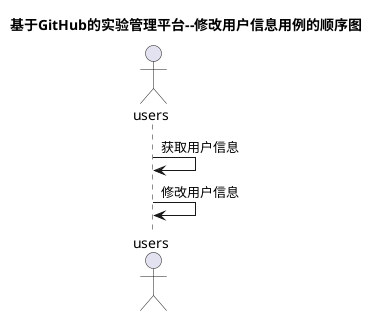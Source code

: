 @startuml
title 基于GitHub的实验管理平台--修改用户信息用例的顺序图
actor users
users -> users:获取用户信息
users -> users:修改用户信息
@enduml